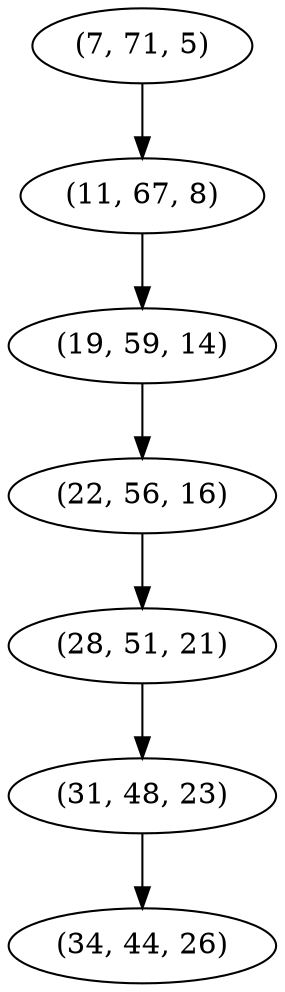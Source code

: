 digraph tree {
    "(7, 71, 5)";
    "(11, 67, 8)";
    "(19, 59, 14)";
    "(22, 56, 16)";
    "(28, 51, 21)";
    "(31, 48, 23)";
    "(34, 44, 26)";
    "(7, 71, 5)" -> "(11, 67, 8)";
    "(11, 67, 8)" -> "(19, 59, 14)";
    "(19, 59, 14)" -> "(22, 56, 16)";
    "(22, 56, 16)" -> "(28, 51, 21)";
    "(28, 51, 21)" -> "(31, 48, 23)";
    "(31, 48, 23)" -> "(34, 44, 26)";
}
